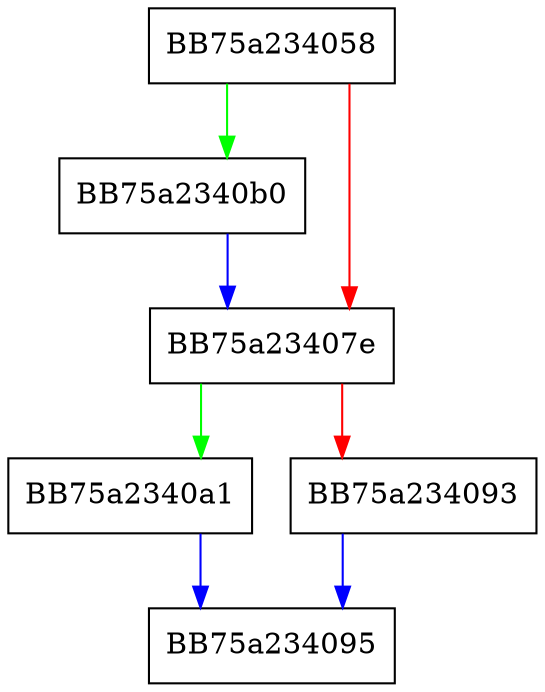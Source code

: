 digraph revert_exec_counters {
  node [shape="box"];
  graph [splines=ortho];
  BB75a234058 -> BB75a2340b0 [color="green"];
  BB75a234058 -> BB75a23407e [color="red"];
  BB75a23407e -> BB75a2340a1 [color="green"];
  BB75a23407e -> BB75a234093 [color="red"];
  BB75a234093 -> BB75a234095 [color="blue"];
  BB75a2340a1 -> BB75a234095 [color="blue"];
  BB75a2340b0 -> BB75a23407e [color="blue"];
}